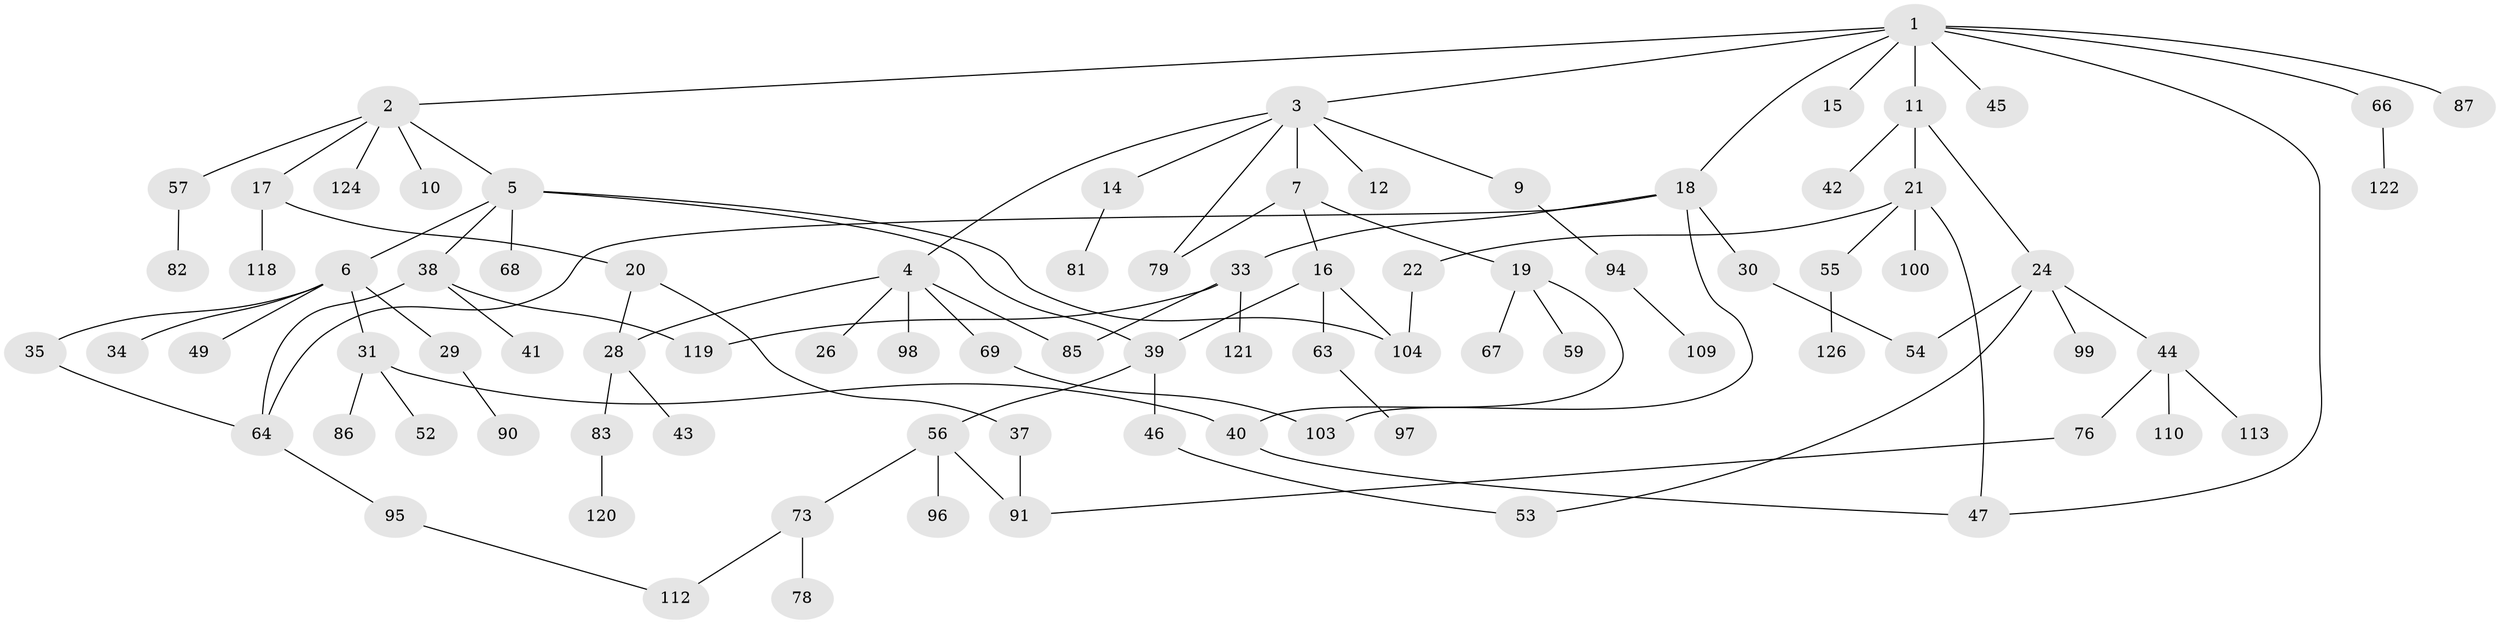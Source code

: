 // Generated by graph-tools (version 1.1) at 2025/51/02/27/25 19:51:39]
// undirected, 86 vertices, 103 edges
graph export_dot {
graph [start="1"]
  node [color=gray90,style=filled];
  1 [super="+25"];
  2 [super="+117"];
  3 [super="+13"];
  4 [super="+8"];
  5 [super="+60"];
  6 [super="+27"];
  7 [super="+102"];
  9 [super="+71"];
  10;
  11 [super="+62"];
  12;
  14;
  15;
  16;
  17;
  18 [super="+23"];
  19 [super="+58"];
  20 [super="+36"];
  21 [super="+108"];
  22 [super="+50"];
  24 [super="+70"];
  26 [super="+61"];
  28 [super="+32"];
  29 [super="+89"];
  30;
  31 [super="+65"];
  33 [super="+48"];
  34 [super="+77"];
  35 [super="+101"];
  37 [super="+51"];
  38 [super="+80"];
  39 [super="+116"];
  40 [super="+88"];
  41 [super="+84"];
  42;
  43;
  44 [super="+106"];
  45;
  46;
  47;
  49;
  52;
  53 [super="+72"];
  54;
  55;
  56 [super="+115"];
  57 [super="+74"];
  59;
  63 [super="+75"];
  64 [super="+92"];
  66;
  67 [super="+114"];
  68;
  69;
  73 [super="+123"];
  76 [super="+105"];
  78;
  79;
  81;
  82;
  83;
  85;
  86;
  87 [super="+93"];
  90 [super="+125"];
  91;
  94;
  95;
  96;
  97;
  98;
  99;
  100;
  103;
  104 [super="+107"];
  109 [super="+111"];
  110;
  112;
  113;
  118;
  119;
  120;
  121;
  122;
  124;
  126;
  1 -- 2;
  1 -- 3;
  1 -- 11;
  1 -- 15;
  1 -- 18;
  1 -- 45;
  1 -- 47;
  1 -- 66;
  1 -- 87;
  2 -- 5;
  2 -- 10;
  2 -- 17;
  2 -- 57;
  2 -- 124;
  3 -- 4;
  3 -- 7;
  3 -- 9;
  3 -- 12;
  3 -- 14;
  3 -- 79;
  4 -- 28;
  4 -- 85;
  4 -- 98;
  4 -- 26;
  4 -- 69;
  5 -- 6;
  5 -- 38;
  5 -- 39;
  5 -- 104;
  5 -- 68;
  6 -- 29;
  6 -- 35;
  6 -- 49;
  6 -- 34;
  6 -- 31;
  7 -- 16;
  7 -- 19;
  7 -- 79;
  9 -- 94;
  11 -- 21;
  11 -- 24;
  11 -- 42;
  14 -- 81;
  16 -- 63;
  16 -- 39;
  16 -- 104;
  17 -- 20;
  17 -- 118;
  18 -- 103;
  18 -- 33;
  18 -- 30;
  18 -- 64;
  19 -- 40;
  19 -- 67;
  19 -- 59;
  20 -- 37;
  20 -- 28;
  21 -- 22;
  21 -- 55;
  21 -- 100;
  21 -- 47;
  22 -- 104;
  24 -- 44;
  24 -- 54;
  24 -- 99;
  24 -- 53;
  28 -- 43;
  28 -- 83;
  29 -- 90;
  30 -- 54;
  31 -- 52;
  31 -- 86;
  31 -- 40;
  33 -- 119;
  33 -- 85;
  33 -- 121;
  35 -- 64;
  37 -- 91;
  38 -- 41;
  38 -- 64;
  38 -- 119;
  39 -- 46;
  39 -- 56;
  40 -- 47;
  44 -- 76;
  44 -- 110;
  44 -- 113;
  46 -- 53;
  55 -- 126;
  56 -- 73;
  56 -- 91;
  56 -- 96;
  57 -- 82;
  63 -- 97 [weight=2];
  64 -- 95;
  66 -- 122;
  69 -- 103;
  73 -- 78;
  73 -- 112;
  76 -- 91;
  83 -- 120;
  94 -- 109;
  95 -- 112;
}
